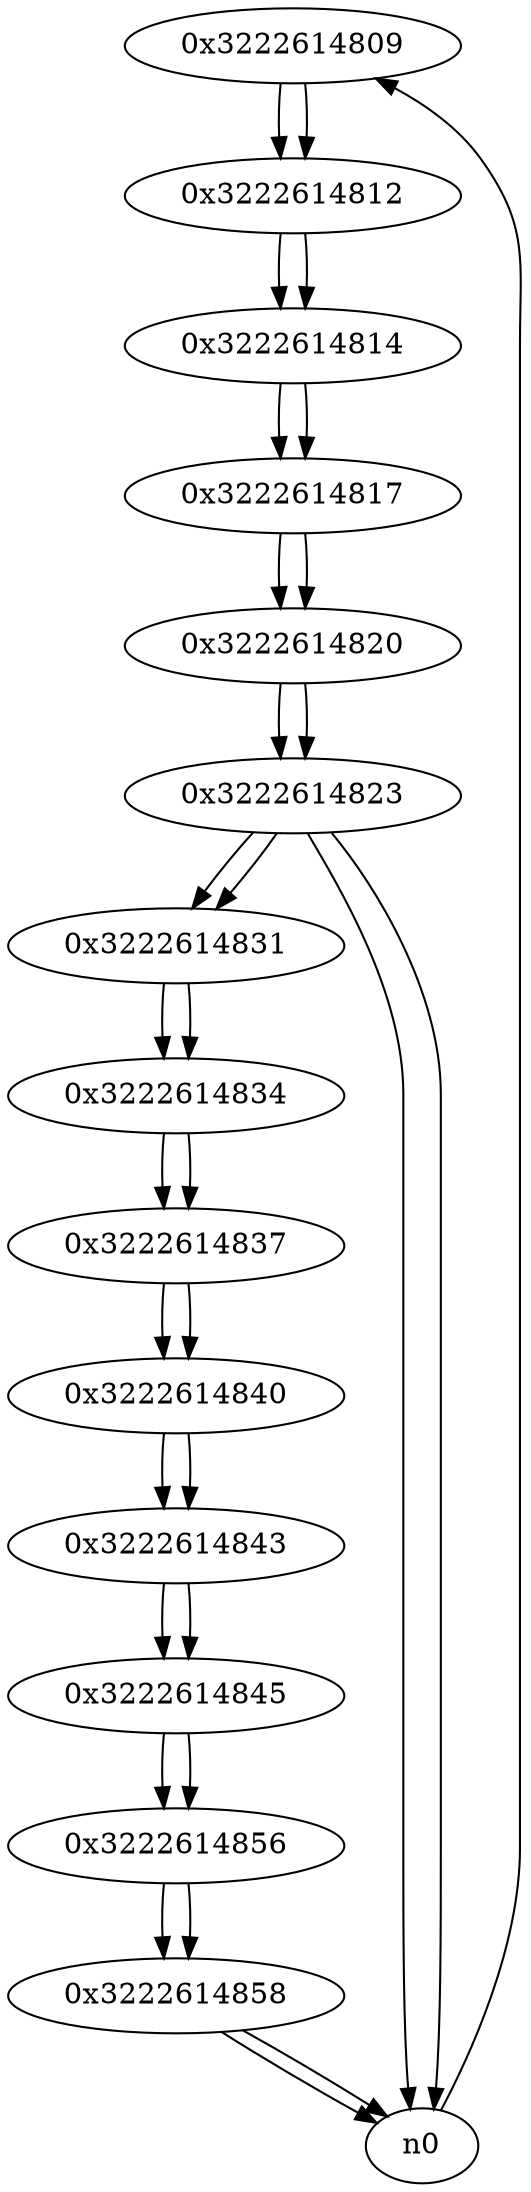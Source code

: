 digraph G{
/* nodes */
  n1 [label="0x3222614809"]
  n2 [label="0x3222614812"]
  n3 [label="0x3222614814"]
  n4 [label="0x3222614817"]
  n5 [label="0x3222614820"]
  n6 [label="0x3222614823"]
  n7 [label="0x3222614831"]
  n8 [label="0x3222614834"]
  n9 [label="0x3222614837"]
  n10 [label="0x3222614840"]
  n11 [label="0x3222614843"]
  n12 [label="0x3222614845"]
  n13 [label="0x3222614856"]
  n14 [label="0x3222614858"]
/* edges */
n1 -> n2;
n0 -> n1;
n2 -> n3;
n1 -> n2;
n3 -> n4;
n2 -> n3;
n4 -> n5;
n3 -> n4;
n5 -> n6;
n4 -> n5;
n6 -> n7;
n6 -> n0;
n6 -> n0;
n5 -> n6;
n7 -> n8;
n6 -> n7;
n8 -> n9;
n7 -> n8;
n9 -> n10;
n8 -> n9;
n10 -> n11;
n9 -> n10;
n11 -> n12;
n10 -> n11;
n12 -> n13;
n11 -> n12;
n13 -> n14;
n12 -> n13;
n14 -> n0;
n14 -> n0;
n13 -> n14;
}
